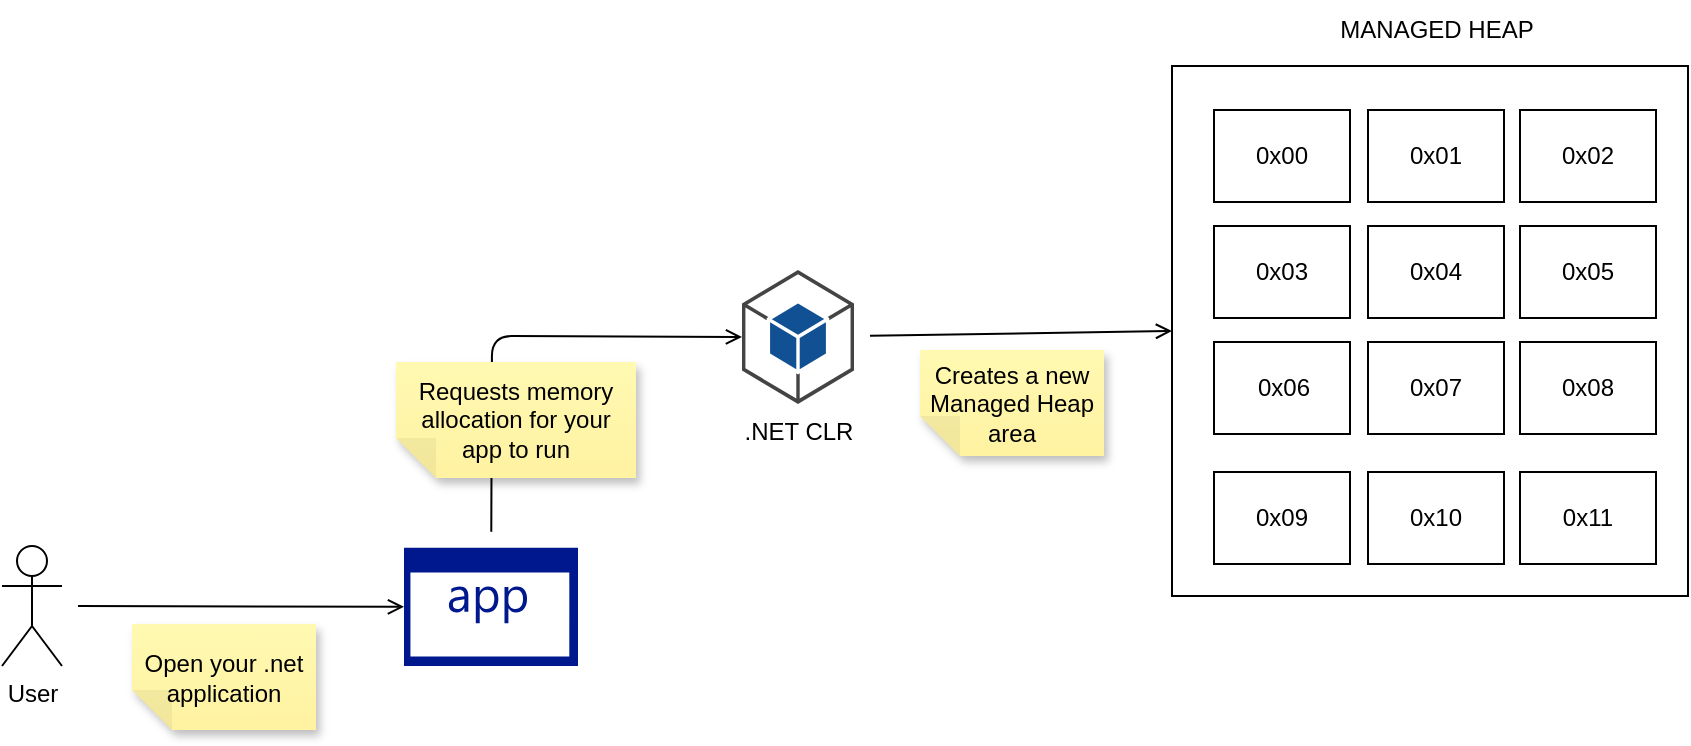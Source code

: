 <mxfile version="20.8.16" type="github">
  <diagram name="Page-1" id="L6RW1Ucdor-18qdTrV9w">
    <mxGraphModel dx="2905" dy="1924" grid="0" gridSize="10" guides="1" tooltips="1" connect="1" arrows="1" fold="1" page="0" pageScale="1" pageWidth="850" pageHeight="1100" math="0" shadow="0">
      <root>
        <mxCell id="0" />
        <mxCell id="1" parent="0" />
        <mxCell id="Q_MiIkE4cjON7g1NegED-39" value="" style="rounded=0;whiteSpace=wrap;html=1;" vertex="1" parent="1">
          <mxGeometry x="-38" y="-800" width="258" height="265" as="geometry" />
        </mxCell>
        <mxCell id="Q_MiIkE4cjON7g1NegED-2" value="" style="verticalLabelPosition=bottom;verticalAlign=top;html=1;shape=mxgraph.basic.rect;fillColor2=none;strokeWidth=1;size=20;indent=5;" vertex="1" parent="1">
          <mxGeometry x="-17" y="-778" width="68" height="46" as="geometry" />
        </mxCell>
        <mxCell id="Q_MiIkE4cjON7g1NegED-3" value="0x00" style="text;html=1;strokeColor=none;fillColor=none;align=center;verticalAlign=middle;whiteSpace=wrap;rounded=0;" vertex="1" parent="1">
          <mxGeometry x="-13" y="-770" width="60" height="30" as="geometry" />
        </mxCell>
        <mxCell id="Q_MiIkE4cjON7g1NegED-4" value="" style="verticalLabelPosition=bottom;verticalAlign=top;html=1;shape=mxgraph.basic.rect;fillColor2=none;strokeWidth=1;size=20;indent=5;" vertex="1" parent="1">
          <mxGeometry x="60" y="-778" width="68" height="46" as="geometry" />
        </mxCell>
        <mxCell id="Q_MiIkE4cjON7g1NegED-5" value="0x01" style="text;html=1;strokeColor=none;fillColor=none;align=center;verticalAlign=middle;whiteSpace=wrap;rounded=0;" vertex="1" parent="1">
          <mxGeometry x="64" y="-770" width="60" height="30" as="geometry" />
        </mxCell>
        <mxCell id="Q_MiIkE4cjON7g1NegED-6" value="" style="verticalLabelPosition=bottom;verticalAlign=top;html=1;shape=mxgraph.basic.rect;fillColor2=none;strokeWidth=1;size=20;indent=5;" vertex="1" parent="1">
          <mxGeometry x="136" y="-778" width="68" height="46" as="geometry" />
        </mxCell>
        <mxCell id="Q_MiIkE4cjON7g1NegED-7" value="0x02" style="text;html=1;strokeColor=none;fillColor=none;align=center;verticalAlign=middle;whiteSpace=wrap;rounded=0;" vertex="1" parent="1">
          <mxGeometry x="140" y="-770" width="60" height="30" as="geometry" />
        </mxCell>
        <mxCell id="Q_MiIkE4cjON7g1NegED-8" value="" style="verticalLabelPosition=bottom;verticalAlign=top;html=1;shape=mxgraph.basic.rect;fillColor2=none;strokeWidth=1;size=20;indent=5;" vertex="1" parent="1">
          <mxGeometry x="-17" y="-720" width="68" height="46" as="geometry" />
        </mxCell>
        <mxCell id="Q_MiIkE4cjON7g1NegED-9" value="0x03" style="text;html=1;strokeColor=none;fillColor=none;align=center;verticalAlign=middle;whiteSpace=wrap;rounded=0;" vertex="1" parent="1">
          <mxGeometry x="-13" y="-712" width="60" height="30" as="geometry" />
        </mxCell>
        <mxCell id="Q_MiIkE4cjON7g1NegED-10" value="" style="verticalLabelPosition=bottom;verticalAlign=top;html=1;shape=mxgraph.basic.rect;fillColor2=none;strokeWidth=1;size=20;indent=5;" vertex="1" parent="1">
          <mxGeometry x="60" y="-720" width="68" height="46" as="geometry" />
        </mxCell>
        <mxCell id="Q_MiIkE4cjON7g1NegED-11" value="0x04" style="text;html=1;strokeColor=none;fillColor=none;align=center;verticalAlign=middle;whiteSpace=wrap;rounded=0;" vertex="1" parent="1">
          <mxGeometry x="64" y="-712" width="60" height="30" as="geometry" />
        </mxCell>
        <mxCell id="Q_MiIkE4cjON7g1NegED-12" value="" style="verticalLabelPosition=bottom;verticalAlign=top;html=1;shape=mxgraph.basic.rect;fillColor2=none;strokeWidth=1;size=20;indent=5;" vertex="1" parent="1">
          <mxGeometry x="136" y="-720" width="68" height="46" as="geometry" />
        </mxCell>
        <mxCell id="Q_MiIkE4cjON7g1NegED-13" value="0x05" style="text;html=1;strokeColor=none;fillColor=none;align=center;verticalAlign=middle;whiteSpace=wrap;rounded=0;" vertex="1" parent="1">
          <mxGeometry x="140" y="-712" width="60" height="30" as="geometry" />
        </mxCell>
        <mxCell id="Q_MiIkE4cjON7g1NegED-14" value="" style="verticalLabelPosition=bottom;verticalAlign=top;html=1;shape=mxgraph.basic.rect;fillColor2=none;strokeWidth=1;size=20;indent=5;" vertex="1" parent="1">
          <mxGeometry x="-17" y="-662" width="68" height="46" as="geometry" />
        </mxCell>
        <mxCell id="Q_MiIkE4cjON7g1NegED-15" value="0x06" style="text;html=1;strokeColor=none;fillColor=none;align=center;verticalAlign=middle;whiteSpace=wrap;rounded=0;" vertex="1" parent="1">
          <mxGeometry x="-12" y="-654" width="60" height="30" as="geometry" />
        </mxCell>
        <mxCell id="Q_MiIkE4cjON7g1NegED-16" value="" style="verticalLabelPosition=bottom;verticalAlign=top;html=1;shape=mxgraph.basic.rect;fillColor2=none;strokeWidth=1;size=20;indent=5;" vertex="1" parent="1">
          <mxGeometry x="60" y="-662" width="68" height="46" as="geometry" />
        </mxCell>
        <mxCell id="Q_MiIkE4cjON7g1NegED-17" value="0x07" style="text;html=1;strokeColor=none;fillColor=none;align=center;verticalAlign=middle;whiteSpace=wrap;rounded=0;" vertex="1" parent="1">
          <mxGeometry x="64" y="-654" width="60" height="30" as="geometry" />
        </mxCell>
        <mxCell id="Q_MiIkE4cjON7g1NegED-18" value="" style="verticalLabelPosition=bottom;verticalAlign=top;html=1;shape=mxgraph.basic.rect;fillColor2=none;strokeWidth=1;size=20;indent=5;" vertex="1" parent="1">
          <mxGeometry x="136" y="-662" width="68" height="46" as="geometry" />
        </mxCell>
        <mxCell id="Q_MiIkE4cjON7g1NegED-19" value="0x08" style="text;html=1;strokeColor=none;fillColor=none;align=center;verticalAlign=middle;whiteSpace=wrap;rounded=0;" vertex="1" parent="1">
          <mxGeometry x="140" y="-654" width="60" height="30" as="geometry" />
        </mxCell>
        <mxCell id="Q_MiIkE4cjON7g1NegED-20" value="" style="verticalLabelPosition=bottom;verticalAlign=top;html=1;shape=mxgraph.basic.rect;fillColor2=none;strokeWidth=1;size=20;indent=5;" vertex="1" parent="1">
          <mxGeometry x="-17" y="-597" width="68" height="46" as="geometry" />
        </mxCell>
        <mxCell id="Q_MiIkE4cjON7g1NegED-21" value="0x09" style="text;html=1;strokeColor=none;fillColor=none;align=center;verticalAlign=middle;whiteSpace=wrap;rounded=0;" vertex="1" parent="1">
          <mxGeometry x="-13" y="-589" width="60" height="30" as="geometry" />
        </mxCell>
        <mxCell id="Q_MiIkE4cjON7g1NegED-22" value="" style="verticalLabelPosition=bottom;verticalAlign=top;html=1;shape=mxgraph.basic.rect;fillColor2=none;strokeWidth=1;size=20;indent=5;" vertex="1" parent="1">
          <mxGeometry x="60" y="-597" width="68" height="46" as="geometry" />
        </mxCell>
        <mxCell id="Q_MiIkE4cjON7g1NegED-23" value="0x10" style="text;html=1;strokeColor=none;fillColor=none;align=center;verticalAlign=middle;whiteSpace=wrap;rounded=0;" vertex="1" parent="1">
          <mxGeometry x="64" y="-589" width="60" height="30" as="geometry" />
        </mxCell>
        <mxCell id="Q_MiIkE4cjON7g1NegED-24" value="" style="verticalLabelPosition=bottom;verticalAlign=top;html=1;shape=mxgraph.basic.rect;fillColor2=none;strokeWidth=1;size=20;indent=5;" vertex="1" parent="1">
          <mxGeometry x="136" y="-597" width="68" height="46" as="geometry" />
        </mxCell>
        <mxCell id="Q_MiIkE4cjON7g1NegED-25" value="0x11" style="text;html=1;strokeColor=none;fillColor=none;align=center;verticalAlign=middle;whiteSpace=wrap;rounded=0;" vertex="1" parent="1">
          <mxGeometry x="140" y="-589" width="60" height="30" as="geometry" />
        </mxCell>
        <mxCell id="Q_MiIkE4cjON7g1NegED-36" style="orthogonalLoop=1;jettySize=auto;html=1;entryX=0;entryY=0.5;entryDx=0;entryDy=0;entryPerimeter=0;endArrow=open;sourcePerimeterSpacing=8;targetPerimeterSpacing=8;" edge="1" parent="1" source="Q_MiIkE4cjON7g1NegED-26" target="Q_MiIkE4cjON7g1NegED-33">
          <mxGeometry relative="1" as="geometry" />
        </mxCell>
        <mxCell id="Q_MiIkE4cjON7g1NegED-26" value="User" style="shape=umlActor;verticalLabelPosition=bottom;verticalAlign=top;html=1;outlineConnect=0;" vertex="1" parent="1">
          <mxGeometry x="-623" y="-560" width="30" height="60" as="geometry" />
        </mxCell>
        <mxCell id="Q_MiIkE4cjON7g1NegED-42" style="edgeStyle=none;orthogonalLoop=1;jettySize=auto;html=1;entryX=0;entryY=0.5;entryDx=0;entryDy=0;endArrow=open;sourcePerimeterSpacing=8;targetPerimeterSpacing=8;" edge="1" parent="1" source="Q_MiIkE4cjON7g1NegED-27" target="Q_MiIkE4cjON7g1NegED-39">
          <mxGeometry relative="1" as="geometry" />
        </mxCell>
        <mxCell id="Q_MiIkE4cjON7g1NegED-27" value=".NET CLR" style="outlineConnect=0;dashed=0;verticalLabelPosition=bottom;verticalAlign=top;align=center;html=1;shape=mxgraph.aws3.android;fillColor=#115193;gradientColor=none;" vertex="1" parent="1">
          <mxGeometry x="-253" y="-698" width="56" height="67" as="geometry" />
        </mxCell>
        <mxCell id="Q_MiIkE4cjON7g1NegED-30" value="Open your .net application" style="shape=note;whiteSpace=wrap;html=1;backgroundOutline=1;fontColor=#000000;darkOpacity=0.05;fillColor=#FFF9B2;strokeColor=none;fillStyle=solid;direction=west;gradientDirection=north;gradientColor=#FFF2A1;shadow=1;size=20;pointerEvents=1;" vertex="1" parent="1">
          <mxGeometry x="-558" y="-521" width="92" height="53" as="geometry" />
        </mxCell>
        <mxCell id="Q_MiIkE4cjON7g1NegED-37" style="edgeStyle=none;orthogonalLoop=1;jettySize=auto;html=1;entryX=0;entryY=0.5;entryDx=0;entryDy=0;entryPerimeter=0;endArrow=open;sourcePerimeterSpacing=8;targetPerimeterSpacing=8;" edge="1" parent="1" source="Q_MiIkE4cjON7g1NegED-33" target="Q_MiIkE4cjON7g1NegED-27">
          <mxGeometry relative="1" as="geometry">
            <Array as="points">
              <mxPoint x="-378" y="-665" />
            </Array>
          </mxGeometry>
        </mxCell>
        <mxCell id="Q_MiIkE4cjON7g1NegED-33" value="" style="sketch=0;aspect=fixed;pointerEvents=1;shadow=0;dashed=0;html=1;strokeColor=none;labelPosition=center;verticalLabelPosition=bottom;verticalAlign=top;align=center;fillColor=#00188D;shape=mxgraph.mscae.enterprise.application" vertex="1" parent="1">
          <mxGeometry x="-422" y="-559.16" width="87" height="59.16" as="geometry" />
        </mxCell>
        <mxCell id="Q_MiIkE4cjON7g1NegED-38" value="Requests memory allocation for your app to run" style="shape=note;whiteSpace=wrap;html=1;backgroundOutline=1;fontColor=#000000;darkOpacity=0.05;fillColor=#FFF9B2;strokeColor=none;fillStyle=solid;direction=west;gradientDirection=north;gradientColor=#FFF2A1;shadow=1;size=20;pointerEvents=1;" vertex="1" parent="1">
          <mxGeometry x="-426" y="-652" width="120" height="58" as="geometry" />
        </mxCell>
        <mxCell id="Q_MiIkE4cjON7g1NegED-40" value="MANAGED HEAP" style="text;html=1;strokeColor=none;fillColor=none;align=center;verticalAlign=middle;whiteSpace=wrap;rounded=0;" vertex="1" parent="1">
          <mxGeometry x="42.5" y="-833" width="103" height="30" as="geometry" />
        </mxCell>
        <mxCell id="Q_MiIkE4cjON7g1NegED-43" value="Creates a new Managed Heap area" style="shape=note;whiteSpace=wrap;html=1;backgroundOutline=1;fontColor=#000000;darkOpacity=0.05;fillColor=#FFF9B2;strokeColor=none;fillStyle=solid;direction=west;gradientDirection=north;gradientColor=#FFF2A1;shadow=1;size=20;pointerEvents=1;" vertex="1" parent="1">
          <mxGeometry x="-164" y="-658" width="92" height="53" as="geometry" />
        </mxCell>
      </root>
    </mxGraphModel>
  </diagram>
</mxfile>
